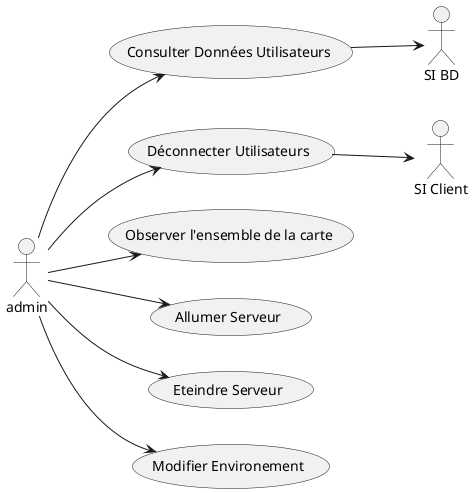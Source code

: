 @startuml
left to right direction
skinparam packageStyle rectangle
actor "admin" as a
actor "SI BD" as b
actor "SI Client" as c

usecase "Consulter Données Utilisateurs" as UC0
usecase "Déconnecter Utilisateurs" as UC1
usecase "Observer l'ensemble de la carte" as UC2
usecase "Allumer Serveur" as UC3
usecase "Eteindre Serveur" as UC4
usecase "Modifier Environement" as UC5

a --> UC0
a --> UC1
a --> UC2
a --> UC3
a --> UC4
a --> UC5

UC0 --> b
UC1 --> c


@enduml
